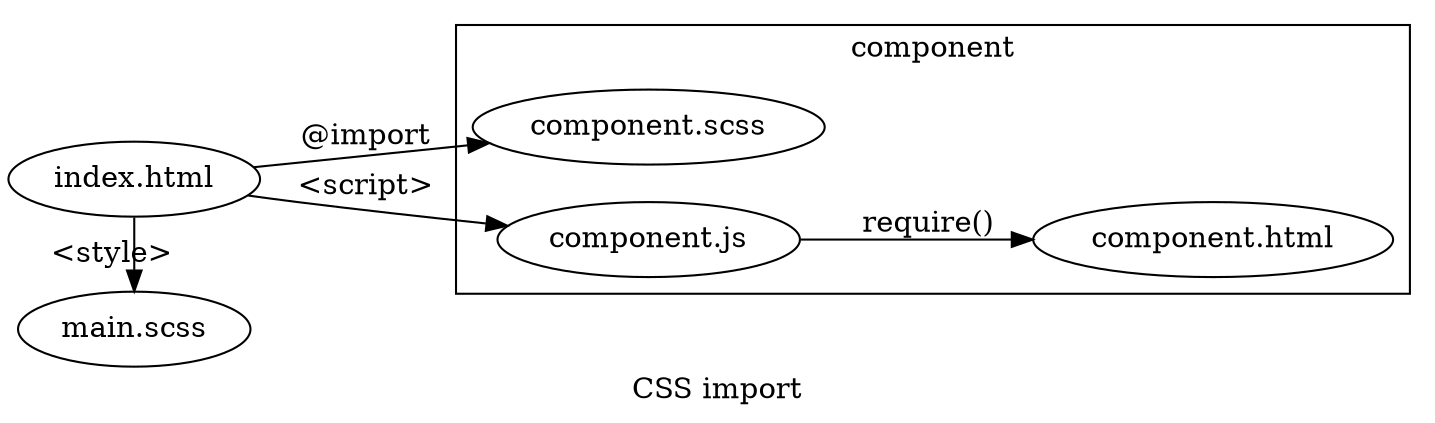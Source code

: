 digraph {
    label = "CSS import";
    graph[rankdir=LR];

    subgraph "clusterComponent" {
        label = "component";
        "component.scss";
        "component.js";
        "component.scss";
        "component.html";
    }

    "index.html" -> "main.scss"[label="<style>"];
    "index.html" -> "component.scss"[label="@import"];
    "index.html" -> "component.js"[label="<script>"];
    "component.js" -> "component.html"[label="require()"];

    //{ rank=same; "index.html" "component.js" "component.html"}
    { rank=same; "index.html" "main.scss"}
}

